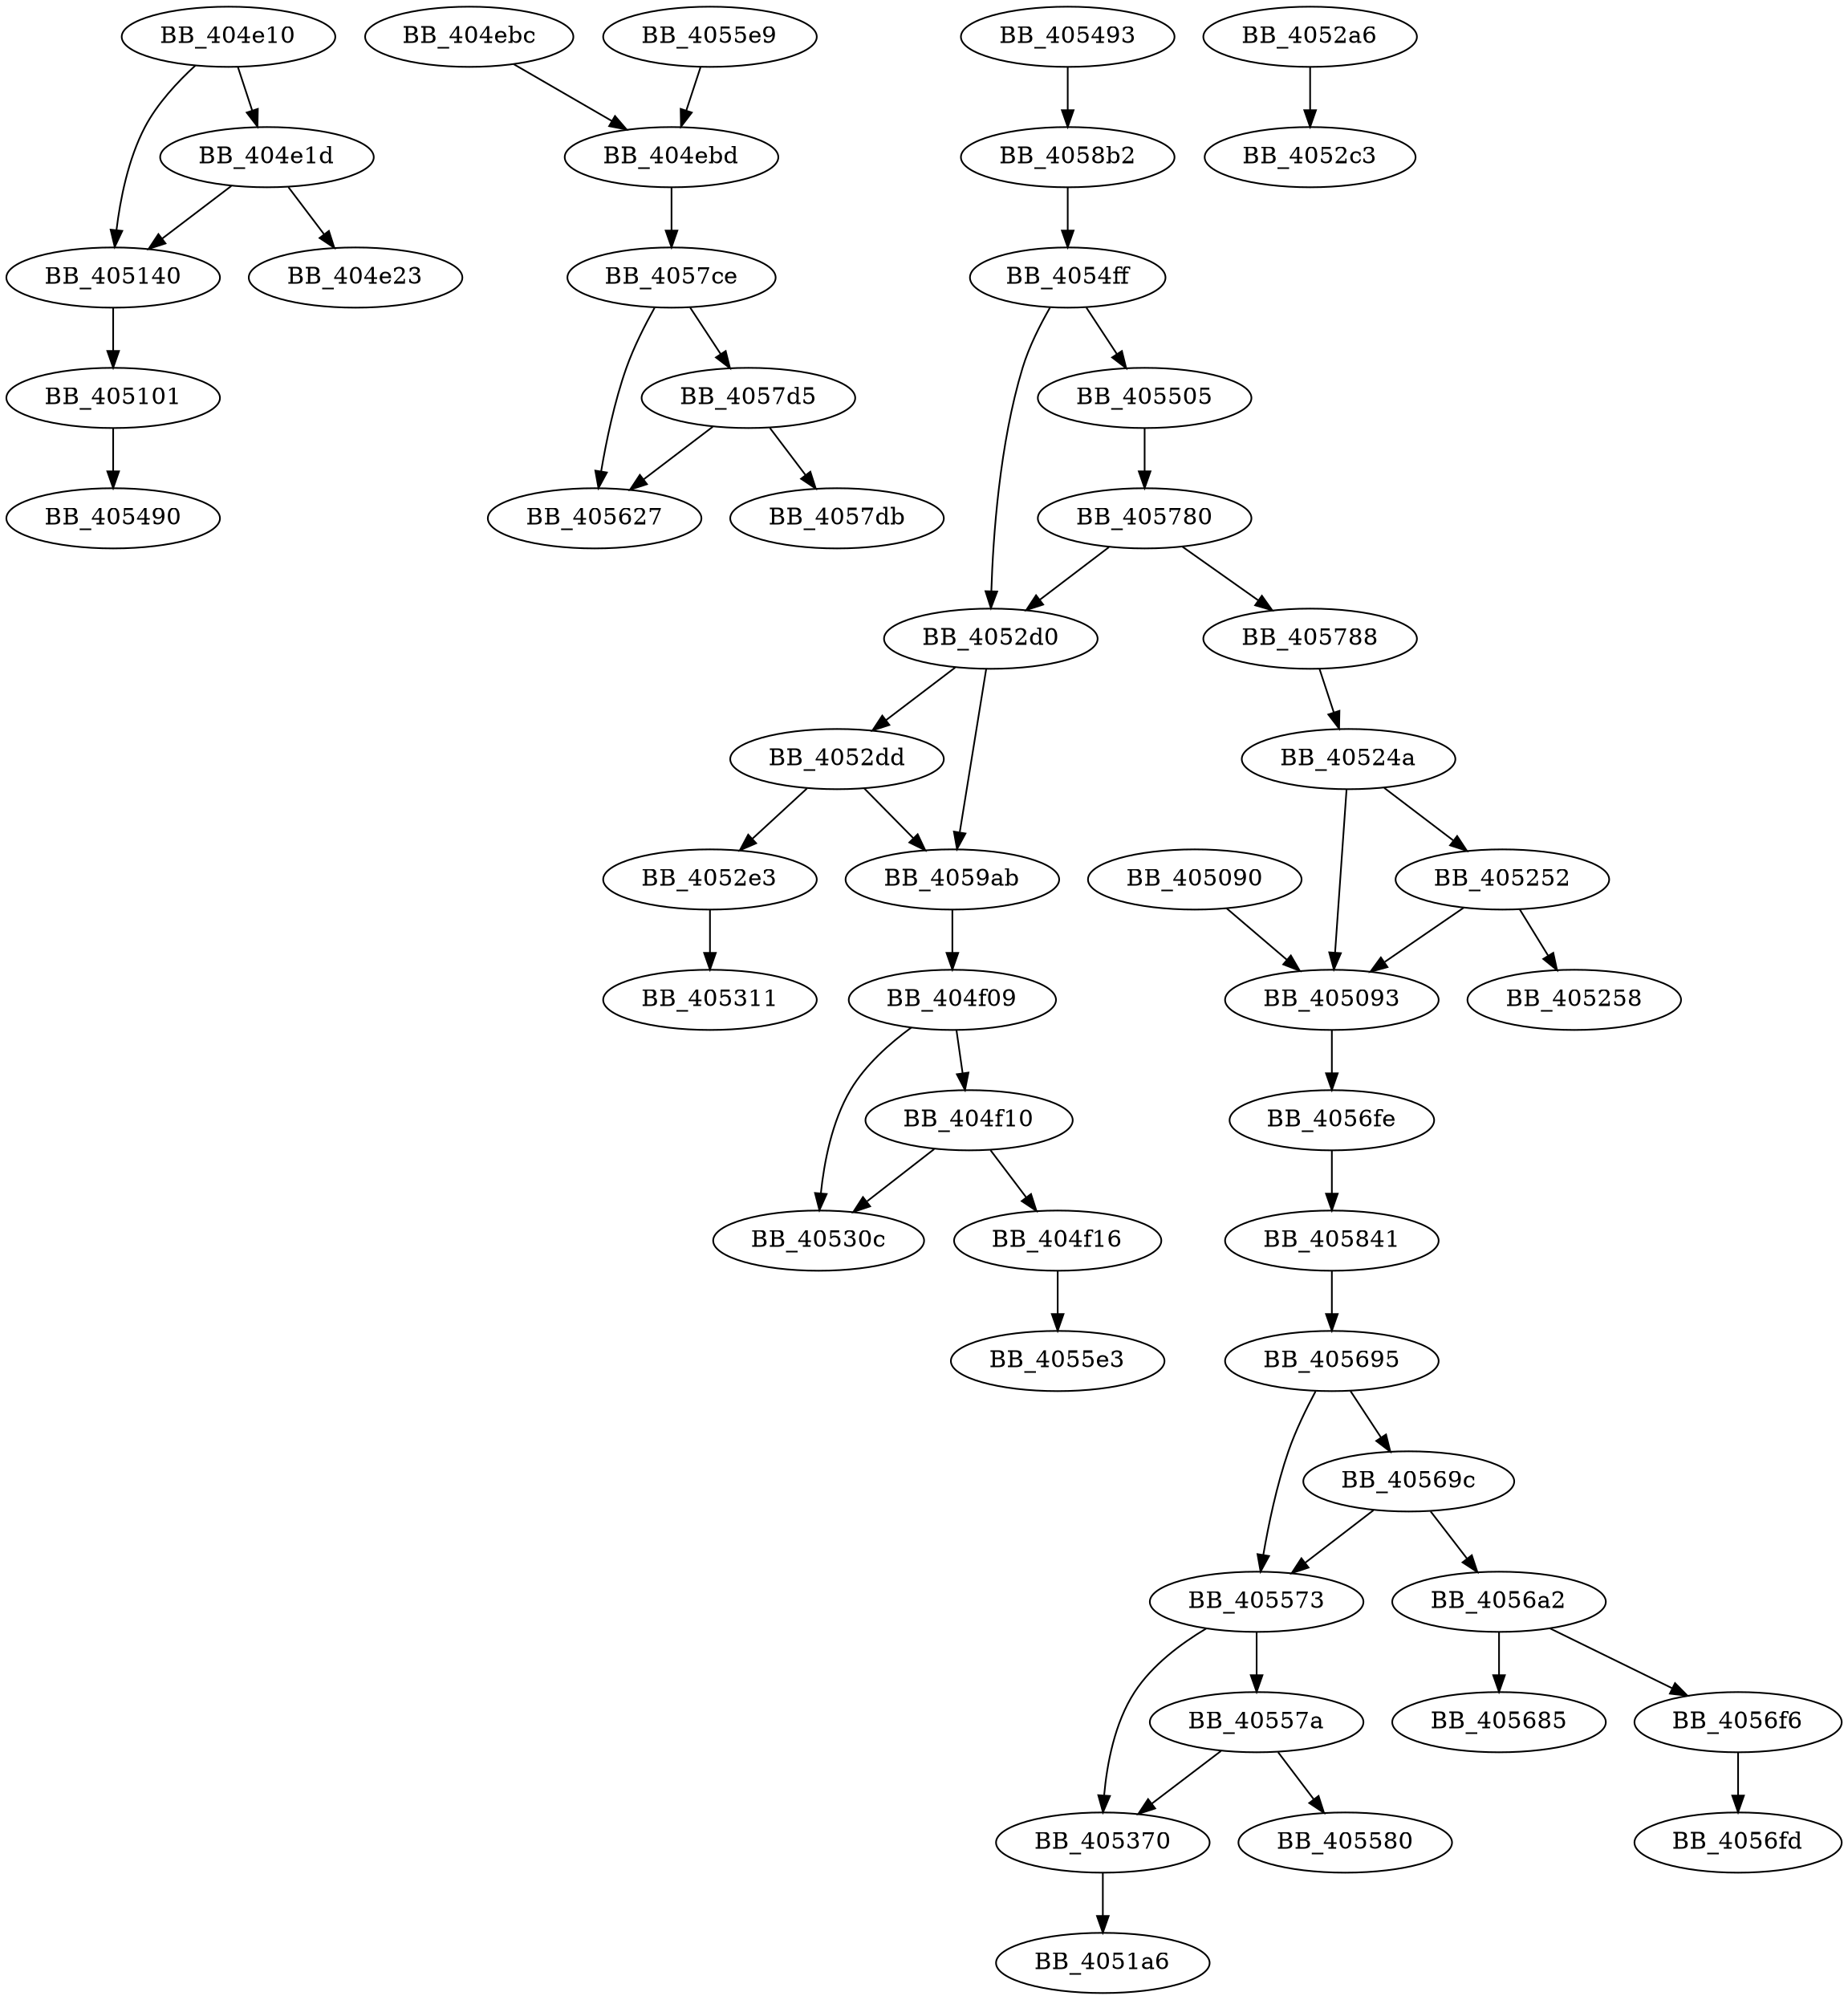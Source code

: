 DiGraph sub_404E10{
BB_404e10->BB_404e1d
BB_404e10->BB_405140
BB_404e1d->BB_404e23
BB_404e1d->BB_405140
BB_404ebc->BB_404ebd
BB_404ebd->BB_4057ce
BB_404f09->BB_404f10
BB_404f09->BB_40530c
BB_404f10->BB_404f16
BB_404f10->BB_40530c
BB_404f16->BB_4055e3
BB_405090->BB_405093
BB_405093->BB_4056fe
BB_405101->BB_405490
BB_405140->BB_405101
BB_40524a->BB_405093
BB_40524a->BB_405252
BB_405252->BB_405093
BB_405252->BB_405258
BB_4052a6->BB_4052c3
BB_4052d0->BB_4052dd
BB_4052d0->BB_4059ab
BB_4052dd->BB_4052e3
BB_4052dd->BB_4059ab
BB_4052e3->BB_405311
BB_405370->BB_4051a6
BB_405493->BB_4058b2
BB_4054ff->BB_4052d0
BB_4054ff->BB_405505
BB_405505->BB_405780
BB_405573->BB_405370
BB_405573->BB_40557a
BB_40557a->BB_405370
BB_40557a->BB_405580
BB_4055e9->BB_404ebd
BB_405695->BB_405573
BB_405695->BB_40569c
BB_40569c->BB_405573
BB_40569c->BB_4056a2
BB_4056a2->BB_405685
BB_4056a2->BB_4056f6
BB_4056f6->BB_4056fd
BB_4056fe->BB_405841
BB_405780->BB_4052d0
BB_405780->BB_405788
BB_405788->BB_40524a
BB_4057ce->BB_405627
BB_4057ce->BB_4057d5
BB_4057d5->BB_405627
BB_4057d5->BB_4057db
BB_405841->BB_405695
BB_4058b2->BB_4054ff
BB_4059ab->BB_404f09
}
